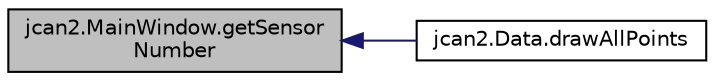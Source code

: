 digraph "jcan2.MainWindow.getSensorNumber"
{
  edge [fontname="Helvetica",fontsize="10",labelfontname="Helvetica",labelfontsize="10"];
  node [fontname="Helvetica",fontsize="10",shape=record];
  rankdir="LR";
  Node1 [label="jcan2.MainWindow.getSensor\lNumber",height=0.2,width=0.4,color="black", fillcolor="grey75", style="filled", fontcolor="black"];
  Node1 -> Node2 [dir="back",color="midnightblue",fontsize="10",style="solid",fontname="Helvetica"];
  Node2 [label="jcan2.Data.drawAllPoints",height=0.2,width=0.4,color="black", fillcolor="white", style="filled",URL="$classjcan2_1_1_data.html#a8d835c101043bf5909332394396126fa"];
}
